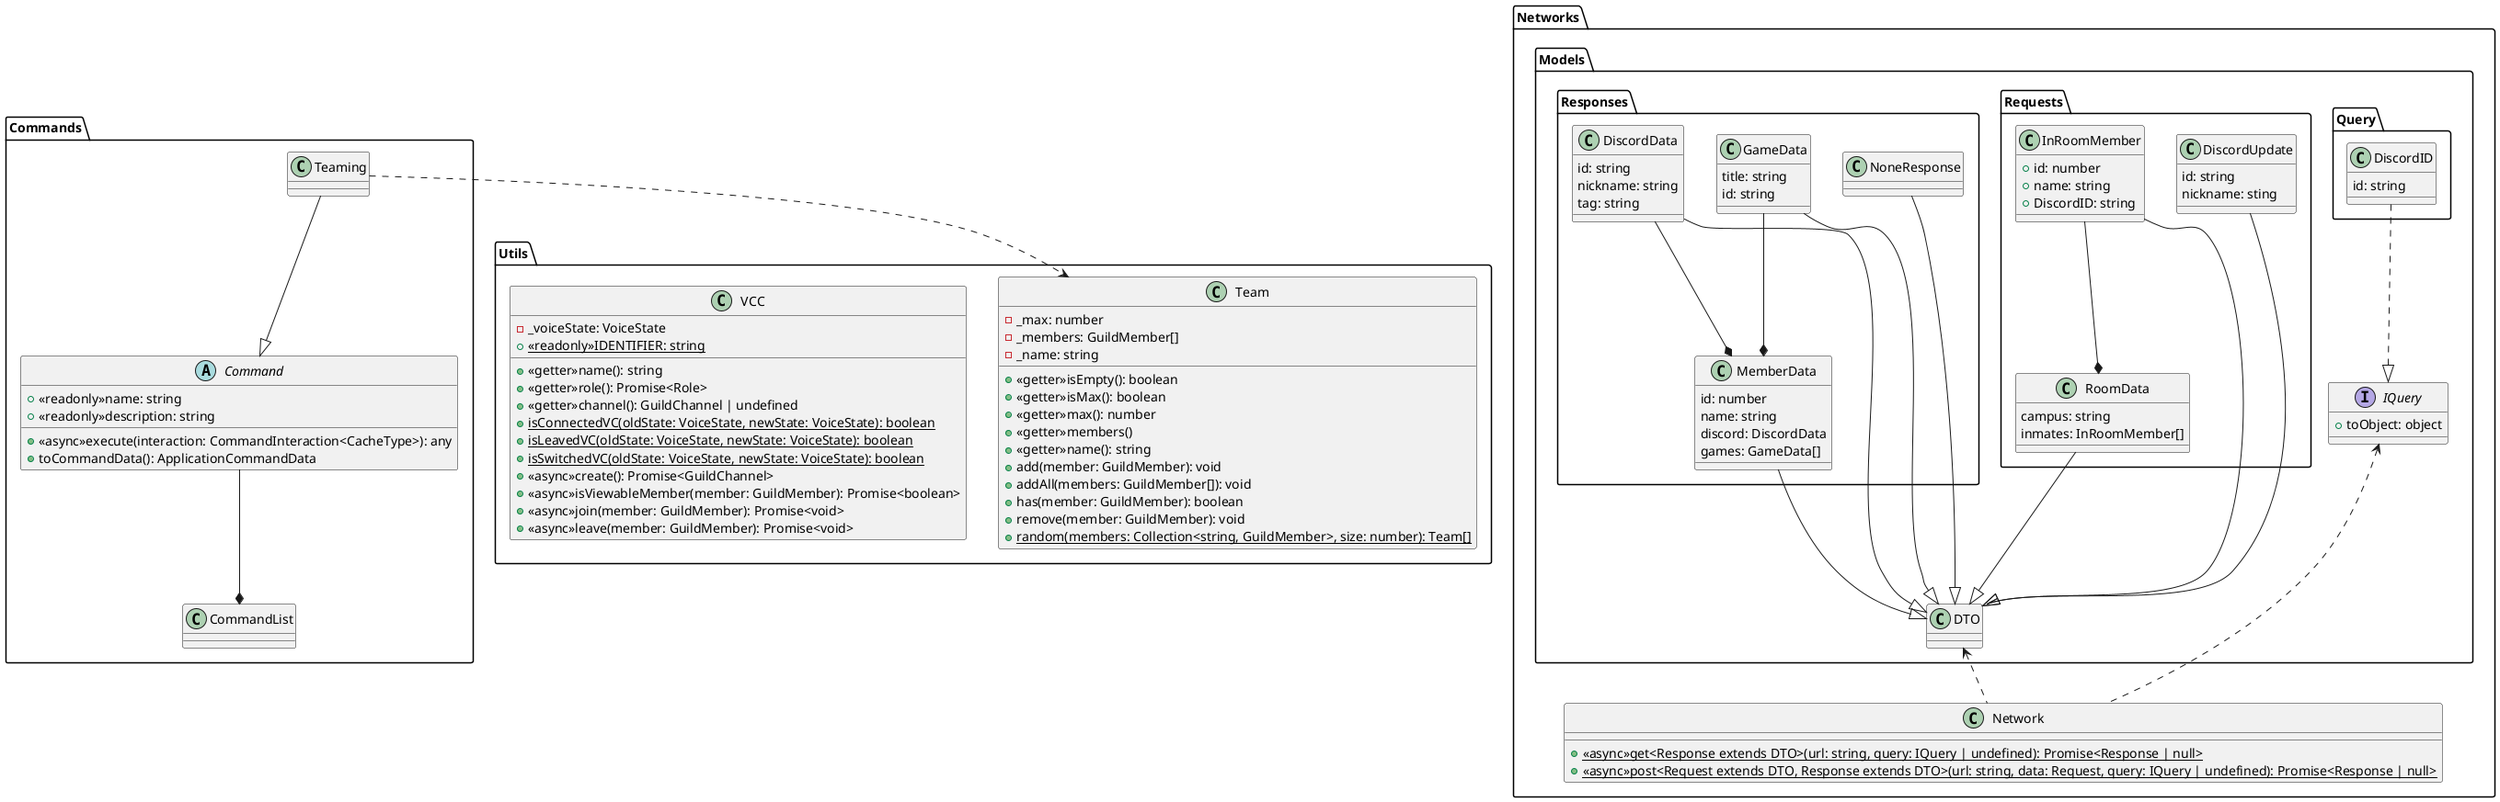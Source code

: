 @startuml Discord-bot

package Commands
{
    abstract class Command
    {
        +<<readonly>>name: string
        +<<readonly>>description: string
        +<<async>>execute(interaction: CommandInteraction<CacheType>): any
        +toCommandData(): ApplicationCommandData
    }
    class CommandList
    class Teaming
}

package Networks
{
    package Models
    {
        package Query
        {
            class DiscordID
            {
                id: string
            }
        }

        package Requests
        {
            class DiscordUpdate
            {
                id: string
                nickname: sting
            }

            class InRoomMember
            {
                +id: number
                +name: string
                +DiscordID: string
            }

            class RoomData
            {
                campus: string
                inmates: InRoomMember[]
            }
        }

        package Responses
        {
            class DiscordData
            {
                id: string
                nickname: string
                tag: string
            }

            class GameData
            {
                title: string
                id: string
            }

            class MemberData
            {
                id: number
                name: string
                discord: DiscordData
                games: GameData[]
            }

            class NoneResponse
        }
        class DTO
        interface IQuery
        {
            +toObject: object
        }
    }

    class Network
    {
        +<<async>>{static}get<Response extends DTO>(url: string, query: IQuery | undefined): Promise<Response | null>
        +<<async>>{static}post<Request extends DTO, Response extends DTO>(url: string, data: Request, query: IQuery | undefined): Promise<Response | null>
    }
}

package Utils
{
    class Team
    {
        -_max: number
        -_members: GuildMember[]
        -_name: string
        +<<getter>>isEmpty(): boolean
        +<<getter>>isMax(): boolean
        +<<getter>>max(): number
        +<<getter>>members()
        +<<getter>>name(): string
        +add(member: GuildMember): void
        +addAll(members: GuildMember[]): void
        +has(member: GuildMember): boolean
        +remove(member: GuildMember): void
        +{static}random(members: Collection<string, GuildMember>, size: number): Team[]
    }

    class VCC
    {
        -_voiceState: VoiceState
        +<<getter>>name(): string
        +<<getter>>role(): Promise<Role>
        +<<getter>>channel(): GuildChannel | undefined
        +<<readonly>>{static}IDENTIFIER: string
        +{static}isConnectedVC(oldState: VoiceState, newState: VoiceState): boolean
        +{static}isLeavedVC(oldState: VoiceState, newState: VoiceState): boolean
        +{static}isSwitchedVC(oldState: VoiceState, newState: VoiceState): boolean
        +<<async>>create(): Promise<GuildChannel>
        +<<async>>isViewableMember(member: GuildMember): Promise<boolean>
        +<<async>>join(member: GuildMember): Promise<void>
        +<<async>>leave(member: GuildMember): Promise<void>
    }
}

Teaming --|> Command

DiscordUpdate --|> DTO
InRoomMember --|> DTO
RoomData --|> DTO
DiscordData --|> DTO
GameData --|> DTO
MemberData --|> DTO
NoneResponse --|> DTO

DiscordID ..|> IQuery

Command --* CommandList
InRoomMember --* RoomData
GameData --* MemberData
DiscordData --* MemberData

Teaming .down.> Team
Network .up.> IQuery
Network .up.> DTO

@enduml